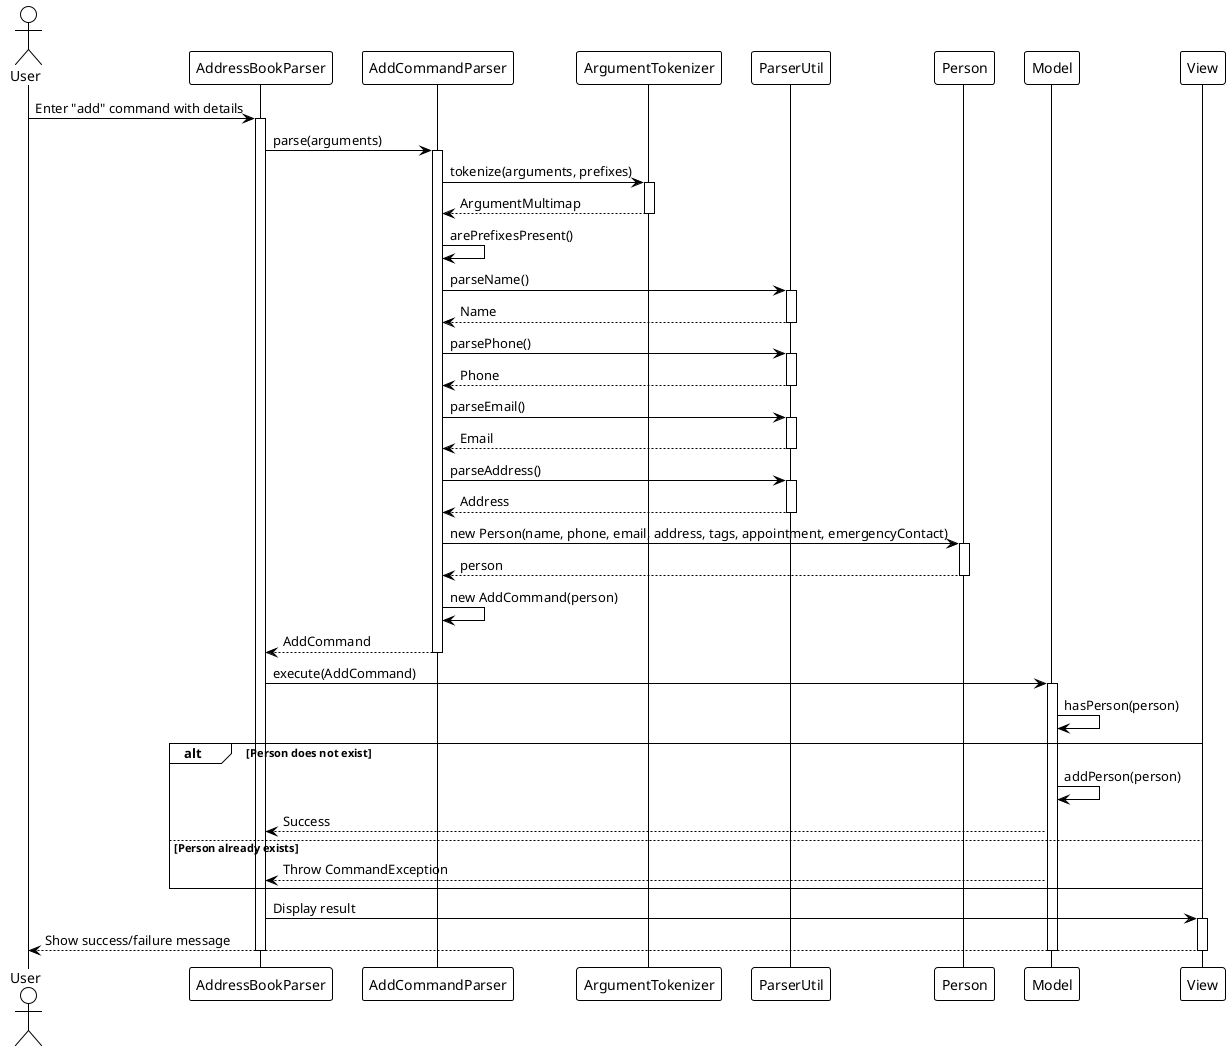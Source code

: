 ```plantuml
@startuml
!theme plain
actor User
participant "AddressBookParser" as Parser
participant "AddCommandParser" as CmdParser
participant "ArgumentTokenizer" as Tokenizer
participant "ParserUtil" as PUtil
participant "Person" as PersonClass
participant "Model" as Model
participant "View" as View

User -> Parser: Enter "add" command with details
activate Parser

Parser -> CmdParser: parse(arguments)
activate CmdParser

CmdParser -> Tokenizer: tokenize(arguments, prefixes)
activate Tokenizer
Tokenizer --> CmdParser: ArgumentMultimap
deactivate Tokenizer

CmdParser -> CmdParser: arePrefixesPresent()
CmdParser -> PUtil: parseName()
activate PUtil
PUtil --> CmdParser: Name
deactivate PUtil

CmdParser -> PUtil: parsePhone()
activate PUtil
PUtil --> CmdParser: Phone
deactivate PUtil

CmdParser -> PUtil: parseEmail()
activate PUtil
PUtil --> CmdParser: Email
deactivate PUtil

CmdParser -> PUtil: parseAddress()
activate PUtil
PUtil --> CmdParser: Address
deactivate PUtil

CmdParser -> PersonClass: new Person(name, phone, email, address, tags, appointment, emergencyContact)
activate PersonClass
PersonClass --> CmdParser: person
deactivate PersonClass

CmdParser -> CmdParser: new AddCommand(person)
CmdParser --> Parser: AddCommand
deactivate CmdParser

Parser -> Model: execute(AddCommand)
activate Model

Model -> Model: hasPerson(person)
alt Person does not exist
    Model -> Model: addPerson(person)
    Model --> Parser: Success
else Person already exists
    Model --> Parser: Throw CommandException
end

Parser -> View: Display result
activate View
View --> User: Show success/failure message
deactivate View

deactivate Model
deactivate Parser
@enduml
```
